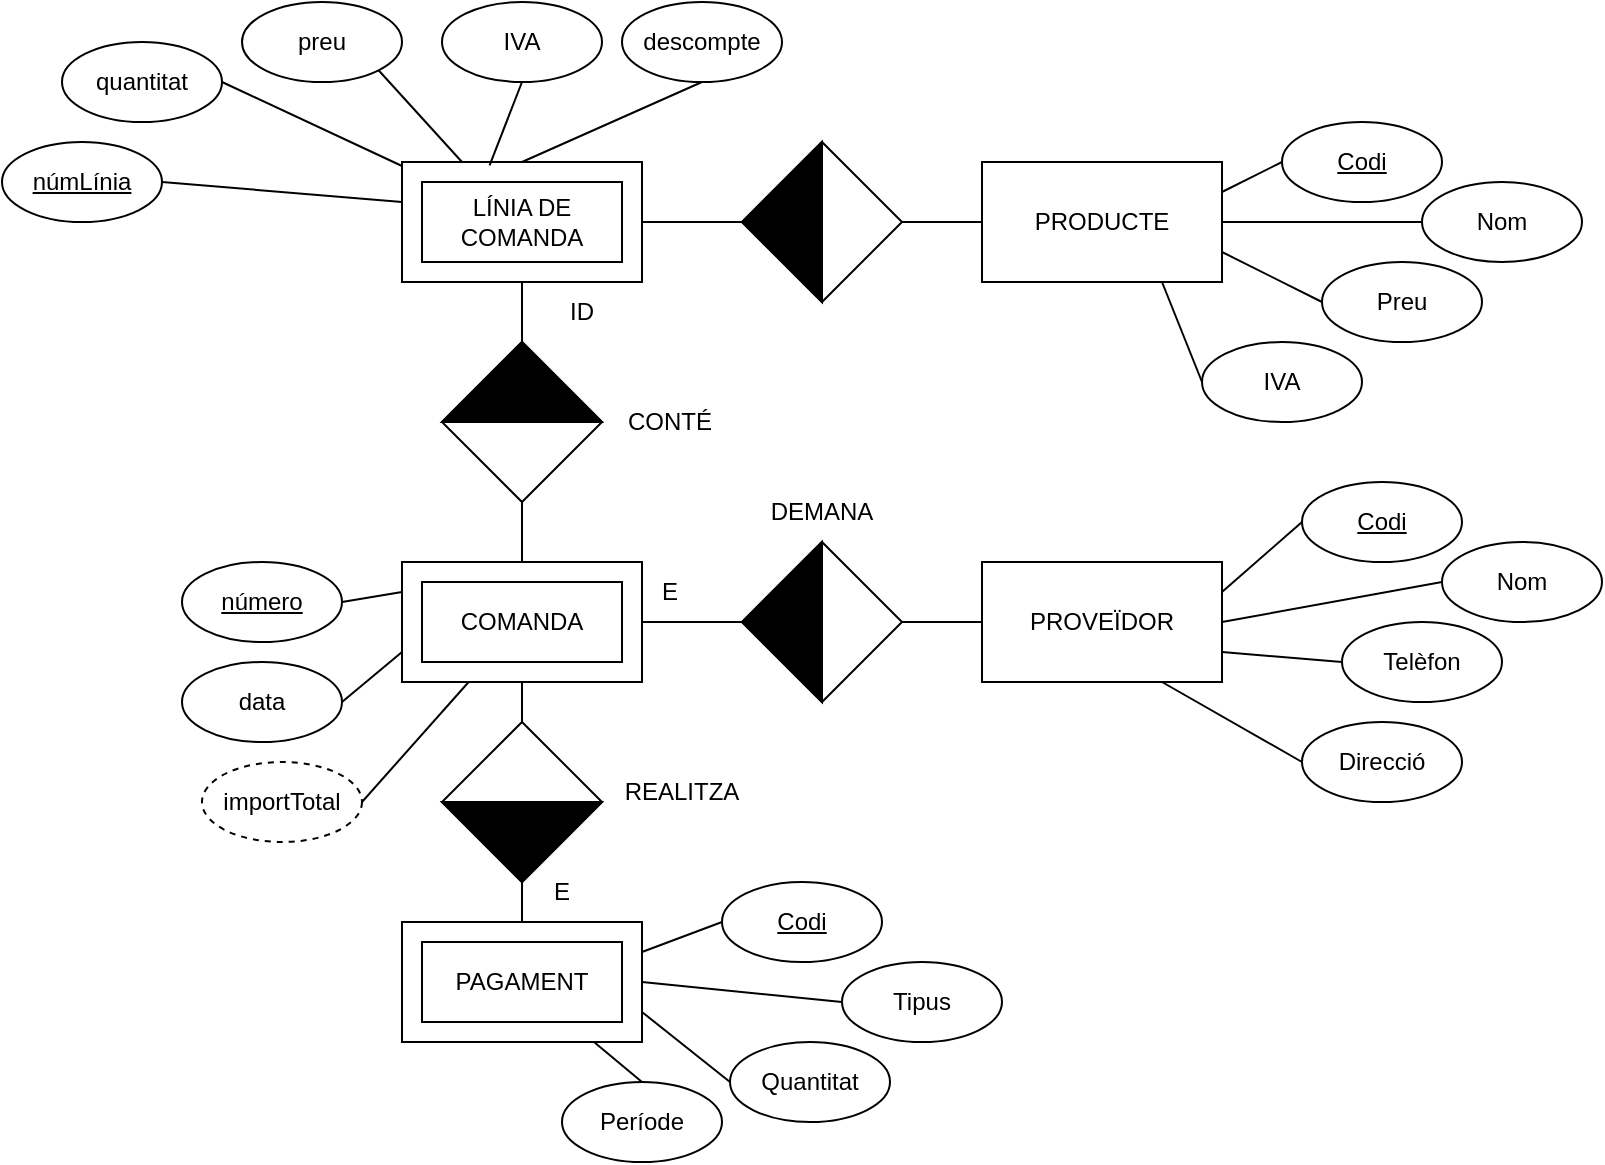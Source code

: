 <mxfile version="20.6.2" type="device"><diagram id="L6C_uM3MvSE7oUhG7hJN" name="Página-1"><mxGraphModel dx="852" dy="499" grid="1" gridSize="10" guides="1" tooltips="1" connect="1" arrows="1" fold="1" page="1" pageScale="1" pageWidth="827" pageHeight="1169" math="0" shadow="0"><root><mxCell id="0"/><mxCell id="1" parent="0"/><mxCell id="gVZkT2yoHnU3tRmZuqAz-2" value="PEDIDO" style="rounded=0;whiteSpace=wrap;html=1;" parent="1" vertex="1"><mxGeometry x="250" y="290" width="120" height="60" as="geometry"/></mxCell><mxCell id="gVZkT2yoHnU3tRmZuqAz-3" value="LÍNEA DE&lt;br&gt;PEDIDO" style="rounded=0;whiteSpace=wrap;html=1;" parent="1" vertex="1"><mxGeometry x="250" y="90" width="120" height="60" as="geometry"/></mxCell><mxCell id="gVZkT2yoHnU3tRmZuqAz-7" value="PROVEÏDOR" style="rounded=0;whiteSpace=wrap;html=1;" parent="1" vertex="1"><mxGeometry x="540" y="290" width="120" height="60" as="geometry"/></mxCell><mxCell id="gVZkT2yoHnU3tRmZuqAz-8" value="data" style="ellipse;whiteSpace=wrap;html=1;" parent="1" vertex="1"><mxGeometry x="140" y="340" width="80" height="40" as="geometry"/></mxCell><mxCell id="gVZkT2yoHnU3tRmZuqAz-9" value="quantitat" style="ellipse;whiteSpace=wrap;html=1;" parent="1" vertex="1"><mxGeometry x="80" y="30" width="80" height="40" as="geometry"/></mxCell><mxCell id="gVZkT2yoHnU3tRmZuqAz-10" value="preu" style="ellipse;whiteSpace=wrap;html=1;" parent="1" vertex="1"><mxGeometry x="170" y="10" width="80" height="40" as="geometry"/></mxCell><mxCell id="gVZkT2yoHnU3tRmZuqAz-11" value="númLínia" style="ellipse;whiteSpace=wrap;html=1;horizontal=1;fontStyle=4" parent="1" vertex="1"><mxGeometry x="50" y="80" width="80" height="40" as="geometry"/></mxCell><mxCell id="gVZkT2yoHnU3tRmZuqAz-12" value="IVA" style="ellipse;whiteSpace=wrap;html=1;" parent="1" vertex="1"><mxGeometry x="270" y="10" width="80" height="40" as="geometry"/></mxCell><mxCell id="gVZkT2yoHnU3tRmZuqAz-17" value="" style="endArrow=none;html=1;rounded=0;entryX=0.5;entryY=0;entryDx=0;entryDy=0;exitX=0.5;exitY=1;exitDx=0;exitDy=0;startArrow=none;" parent="1" source="gVZkT2yoHnU3tRmZuqAz-18" target="gVZkT2yoHnU3tRmZuqAz-75" edge="1"><mxGeometry width="50" height="50" relative="1" as="geometry"><mxPoint x="600" y="150" as="sourcePoint"/><mxPoint x="440" y="310" as="targetPoint"/></mxGeometry></mxCell><mxCell id="gVZkT2yoHnU3tRmZuqAz-19" value="" style="endArrow=none;html=1;rounded=0;exitX=0.5;exitY=0;exitDx=0;exitDy=0;entryX=0.5;entryY=1;entryDx=0;entryDy=0;" parent="1" source="gVZkT2yoHnU3tRmZuqAz-2" target="gVZkT2yoHnU3tRmZuqAz-3" edge="1"><mxGeometry width="50" height="50" relative="1" as="geometry"><mxPoint x="390" y="260" as="sourcePoint"/><mxPoint x="440" y="210" as="targetPoint"/></mxGeometry></mxCell><mxCell id="gVZkT2yoHnU3tRmZuqAz-20" value="" style="rhombus;whiteSpace=wrap;html=1;fillColor=#FFFFFF;" parent="1" vertex="1"><mxGeometry x="270" y="180" width="80" height="80" as="geometry"/></mxCell><mxCell id="gVZkT2yoHnU3tRmZuqAz-21" value="" style="triangle;whiteSpace=wrap;html=1;fillColor=#000000;direction=north;" parent="1" vertex="1"><mxGeometry x="270" y="180" width="80" height="40" as="geometry"/></mxCell><mxCell id="gVZkT2yoHnU3tRmZuqAz-22" value="" style="endArrow=none;html=1;rounded=0;exitX=1;exitY=0.5;exitDx=0;exitDy=0;entryX=0;entryY=0.5;entryDx=0;entryDy=0;startArrow=none;" parent="1" source="gVZkT2yoHnU3tRmZuqAz-23" target="gVZkT2yoHnU3tRmZuqAz-7" edge="1"><mxGeometry width="50" height="50" relative="1" as="geometry"><mxPoint x="390" y="260" as="sourcePoint"/><mxPoint x="440" y="210" as="targetPoint"/></mxGeometry></mxCell><mxCell id="gVZkT2yoHnU3tRmZuqAz-23" value="" style="rhombus;whiteSpace=wrap;html=1;fillColor=#FFFFFF;" parent="1" vertex="1"><mxGeometry x="420" y="280" width="80" height="80" as="geometry"/></mxCell><mxCell id="gVZkT2yoHnU3tRmZuqAz-24" value="" style="endArrow=none;html=1;rounded=0;exitX=1;exitY=0.5;exitDx=0;exitDy=0;entryX=0;entryY=0.5;entryDx=0;entryDy=0;" parent="1" source="gVZkT2yoHnU3tRmZuqAz-2" target="gVZkT2yoHnU3tRmZuqAz-23" edge="1"><mxGeometry width="50" height="50" relative="1" as="geometry"><mxPoint x="370" y="320" as="sourcePoint"/><mxPoint x="540" y="320" as="targetPoint"/></mxGeometry></mxCell><mxCell id="gVZkT2yoHnU3tRmZuqAz-25" value="" style="triangle;whiteSpace=wrap;html=1;fillColor=#000000;direction=west;" parent="1" vertex="1"><mxGeometry x="420" y="280" width="40" height="80" as="geometry"/></mxCell><mxCell id="gVZkT2yoHnU3tRmZuqAz-30" value="" style="endArrow=none;html=1;rounded=0;exitX=0;exitY=0.75;exitDx=0;exitDy=0;entryX=1;entryY=0.5;entryDx=0;entryDy=0;" parent="1" source="gVZkT2yoHnU3tRmZuqAz-2" target="gVZkT2yoHnU3tRmZuqAz-8" edge="1"><mxGeometry width="50" height="50" relative="1" as="geometry"><mxPoint x="390" y="370" as="sourcePoint"/><mxPoint x="440" y="320" as="targetPoint"/></mxGeometry></mxCell><mxCell id="gVZkT2yoHnU3tRmZuqAz-33" value="" style="endArrow=none;html=1;rounded=0;exitX=1;exitY=0.5;exitDx=0;exitDy=0;" parent="1" source="gVZkT2yoHnU3tRmZuqAz-9" target="gVZkT2yoHnU3tRmZuqAz-3" edge="1"><mxGeometry width="50" height="50" relative="1" as="geometry"><mxPoint x="390" y="170" as="sourcePoint"/><mxPoint x="440" y="120" as="targetPoint"/></mxGeometry></mxCell><mxCell id="gVZkT2yoHnU3tRmZuqAz-35" value="" style="endArrow=none;html=1;rounded=0;entryX=0.365;entryY=0.028;entryDx=0;entryDy=0;exitX=0.5;exitY=1;exitDx=0;exitDy=0;entryPerimeter=0;" parent="1" source="gVZkT2yoHnU3tRmZuqAz-12" target="gVZkT2yoHnU3tRmZuqAz-3" edge="1"><mxGeometry width="50" height="50" relative="1" as="geometry"><mxPoint x="160" y="130" as="sourcePoint"/><mxPoint x="260" y="130" as="targetPoint"/></mxGeometry></mxCell><mxCell id="gVZkT2yoHnU3tRmZuqAz-36" value="" style="endArrow=none;html=1;rounded=0;entryX=0;entryY=0.333;entryDx=0;entryDy=0;exitX=1;exitY=0.5;exitDx=0;exitDy=0;entryPerimeter=0;" parent="1" source="gVZkT2yoHnU3tRmZuqAz-11" target="gVZkT2yoHnU3tRmZuqAz-3" edge="1"><mxGeometry width="50" height="50" relative="1" as="geometry"><mxPoint x="230" y="100" as="sourcePoint"/><mxPoint x="260" y="115" as="targetPoint"/></mxGeometry></mxCell><mxCell id="gVZkT2yoHnU3tRmZuqAz-37" value="" style="endArrow=none;html=1;rounded=0;entryX=0.25;entryY=0;entryDx=0;entryDy=0;exitX=1;exitY=1;exitDx=0;exitDy=0;" parent="1" source="gVZkT2yoHnU3tRmZuqAz-10" target="gVZkT2yoHnU3tRmZuqAz-3" edge="1"><mxGeometry width="50" height="50" relative="1" as="geometry"><mxPoint x="218.284" y="64.142" as="sourcePoint"/><mxPoint x="260" y="100" as="targetPoint"/></mxGeometry></mxCell><mxCell id="gVZkT2yoHnU3tRmZuqAz-41" value="número" style="ellipse;whiteSpace=wrap;html=1;fontStyle=4" parent="1" vertex="1"><mxGeometry x="140" y="290" width="80" height="40" as="geometry"/></mxCell><mxCell id="gVZkT2yoHnU3tRmZuqAz-42" value="" style="endArrow=none;html=1;rounded=0;exitX=0;exitY=0.25;exitDx=0;exitDy=0;entryX=1;entryY=0.5;entryDx=0;entryDy=0;" parent="1" source="gVZkT2yoHnU3tRmZuqAz-2" target="gVZkT2yoHnU3tRmZuqAz-41" edge="1"><mxGeometry width="50" height="50" relative="1" as="geometry"><mxPoint x="260" y="345" as="sourcePoint"/><mxPoint x="220" y="380" as="targetPoint"/></mxGeometry></mxCell><mxCell id="gVZkT2yoHnU3tRmZuqAz-46" value="Codi" style="ellipse;whiteSpace=wrap;html=1;fontStyle=4" parent="1" vertex="1"><mxGeometry x="700" y="250" width="80" height="40" as="geometry"/></mxCell><mxCell id="gVZkT2yoHnU3tRmZuqAz-47" value="" style="endArrow=none;html=1;rounded=0;exitX=1;exitY=0.25;exitDx=0;exitDy=0;entryX=0;entryY=0.5;entryDx=0;entryDy=0;" parent="1" source="gVZkT2yoHnU3tRmZuqAz-7" target="gVZkT2yoHnU3tRmZuqAz-46" edge="1"><mxGeometry width="50" height="50" relative="1" as="geometry"><mxPoint x="390" y="170" as="sourcePoint"/><mxPoint x="440" y="120" as="targetPoint"/></mxGeometry></mxCell><mxCell id="gVZkT2yoHnU3tRmZuqAz-48" value="Nom" style="ellipse;whiteSpace=wrap;html=1;fontStyle=0" parent="1" vertex="1"><mxGeometry x="770" y="280" width="80" height="40" as="geometry"/></mxCell><mxCell id="gVZkT2yoHnU3tRmZuqAz-49" value="" style="endArrow=none;html=1;rounded=0;exitX=1;exitY=0.5;exitDx=0;exitDy=0;entryX=0;entryY=0.5;entryDx=0;entryDy=0;" parent="1" source="gVZkT2yoHnU3tRmZuqAz-7" target="gVZkT2yoHnU3tRmZuqAz-48" edge="1"><mxGeometry width="50" height="50" relative="1" as="geometry"><mxPoint x="670" y="315" as="sourcePoint"/><mxPoint x="710" y="280" as="targetPoint"/></mxGeometry></mxCell><mxCell id="gVZkT2yoHnU3tRmZuqAz-50" value="" style="endArrow=none;html=1;rounded=0;exitX=1;exitY=0.75;exitDx=0;exitDy=0;entryX=0;entryY=0.5;entryDx=0;entryDy=0;" parent="1" source="gVZkT2yoHnU3tRmZuqAz-7" target="gVZkT2yoHnU3tRmZuqAz-51" edge="1"><mxGeometry width="50" height="50" relative="1" as="geometry"><mxPoint x="670" y="330" as="sourcePoint"/><mxPoint x="720" y="335" as="targetPoint"/></mxGeometry></mxCell><mxCell id="gVZkT2yoHnU3tRmZuqAz-51" value="Telèfon" style="ellipse;whiteSpace=wrap;html=1;fontStyle=0" parent="1" vertex="1"><mxGeometry x="720" y="320" width="80" height="40" as="geometry"/></mxCell><mxCell id="gVZkT2yoHnU3tRmZuqAz-52" value="Direcció" style="ellipse;whiteSpace=wrap;html=1;fontStyle=0" parent="1" vertex="1"><mxGeometry x="700" y="370" width="80" height="40" as="geometry"/></mxCell><mxCell id="gVZkT2yoHnU3tRmZuqAz-53" value="" style="endArrow=none;html=1;rounded=0;exitX=0.75;exitY=1;exitDx=0;exitDy=0;entryX=0;entryY=0.5;entryDx=0;entryDy=0;" parent="1" source="gVZkT2yoHnU3tRmZuqAz-7" target="gVZkT2yoHnU3tRmZuqAz-52" edge="1"><mxGeometry width="50" height="50" relative="1" as="geometry"><mxPoint x="670" y="345" as="sourcePoint"/><mxPoint x="730" y="350" as="targetPoint"/></mxGeometry></mxCell><mxCell id="gVZkT2yoHnU3tRmZuqAz-57" value="descompte" style="ellipse;whiteSpace=wrap;html=1;" parent="1" vertex="1"><mxGeometry x="360" y="10" width="80" height="40" as="geometry"/></mxCell><mxCell id="gVZkT2yoHnU3tRmZuqAz-65" value="LÍNIA DE&lt;br&gt;COMANDA" style="rounded=0;whiteSpace=wrap;html=1;" parent="1" vertex="1"><mxGeometry x="260" y="100" width="100" height="40" as="geometry"/></mxCell><mxCell id="gVZkT2yoHnU3tRmZuqAz-66" value="ID" style="text;html=1;strokeColor=none;fillColor=none;align=center;verticalAlign=middle;whiteSpace=wrap;rounded=0;" parent="1" vertex="1"><mxGeometry x="310" y="150" width="60" height="30" as="geometry"/></mxCell><mxCell id="gVZkT2yoHnU3tRmZuqAz-73" value="importTotal" style="ellipse;whiteSpace=wrap;html=1;dashed=1;" parent="1" vertex="1"><mxGeometry x="150" y="390" width="80" height="40" as="geometry"/></mxCell><mxCell id="gVZkT2yoHnU3tRmZuqAz-74" value="" style="endArrow=none;html=1;rounded=0;entryX=1;entryY=0.5;entryDx=0;entryDy=0;" parent="1" source="gVZkT2yoHnU3tRmZuqAz-2" target="gVZkT2yoHnU3tRmZuqAz-73" edge="1"><mxGeometry width="50" height="50" relative="1" as="geometry"><mxPoint x="260" y="345" as="sourcePoint"/><mxPoint x="230" y="370" as="targetPoint"/></mxGeometry></mxCell><mxCell id="gVZkT2yoHnU3tRmZuqAz-75" value="PAGO" style="rounded=0;whiteSpace=wrap;html=1;" parent="1" vertex="1"><mxGeometry x="250" y="470" width="120" height="60" as="geometry"/></mxCell><mxCell id="gVZkT2yoHnU3tRmZuqAz-18" value="" style="rhombus;whiteSpace=wrap;html=1;fillColor=#FFFFFF;" parent="1" vertex="1"><mxGeometry x="270" y="370" width="80" height="80" as="geometry"/></mxCell><mxCell id="gVZkT2yoHnU3tRmZuqAz-76" value="" style="endArrow=none;html=1;rounded=0;entryX=0.5;entryY=0;entryDx=0;entryDy=0;exitX=0.5;exitY=1;exitDx=0;exitDy=0;" parent="1" source="gVZkT2yoHnU3tRmZuqAz-2" target="gVZkT2yoHnU3tRmZuqAz-18" edge="1"><mxGeometry width="50" height="50" relative="1" as="geometry"><mxPoint x="310" y="350" as="sourcePoint"/><mxPoint x="310" y="470" as="targetPoint"/></mxGeometry></mxCell><mxCell id="gVZkT2yoHnU3tRmZuqAz-31" value="" style="triangle;whiteSpace=wrap;html=1;fillColor=#000000;direction=south;" parent="1" vertex="1"><mxGeometry x="270" y="410" width="80" height="40" as="geometry"/></mxCell><mxCell id="gVZkT2yoHnU3tRmZuqAz-78" value="PAGAMENT" style="rounded=0;whiteSpace=wrap;html=1;" parent="1" vertex="1"><mxGeometry x="260" y="480" width="100" height="40" as="geometry"/></mxCell><mxCell id="gVZkT2yoHnU3tRmZuqAz-79" value="&lt;u&gt;Codi&lt;/u&gt;" style="ellipse;whiteSpace=wrap;html=1;" parent="1" vertex="1"><mxGeometry x="410" y="450" width="80" height="40" as="geometry"/></mxCell><mxCell id="gVZkT2yoHnU3tRmZuqAz-80" value="" style="endArrow=none;html=1;rounded=0;entryX=1;entryY=0.25;entryDx=0;entryDy=0;exitX=0;exitY=0.5;exitDx=0;exitDy=0;" parent="1" source="gVZkT2yoHnU3tRmZuqAz-79" target="gVZkT2yoHnU3tRmZuqAz-75" edge="1"><mxGeometry width="50" height="50" relative="1" as="geometry"><mxPoint x="293.333" y="360" as="sourcePoint"/><mxPoint x="240" y="420" as="targetPoint"/></mxGeometry></mxCell><mxCell id="gVZkT2yoHnU3tRmZuqAz-81" value="Tipus" style="ellipse;whiteSpace=wrap;html=1;fontStyle=0" parent="1" vertex="1"><mxGeometry x="470" y="490" width="80" height="40" as="geometry"/></mxCell><mxCell id="gVZkT2yoHnU3tRmZuqAz-82" value="" style="endArrow=none;html=1;rounded=0;entryX=1;entryY=0.5;entryDx=0;entryDy=0;exitX=0;exitY=0.5;exitDx=0;exitDy=0;" parent="1" source="gVZkT2yoHnU3tRmZuqAz-81" target="gVZkT2yoHnU3tRmZuqAz-75" edge="1"><mxGeometry width="50" height="50" relative="1" as="geometry"><mxPoint x="440" y="480" as="sourcePoint"/><mxPoint x="380" y="495" as="targetPoint"/></mxGeometry></mxCell><mxCell id="gVZkT2yoHnU3tRmZuqAz-85" value="DEMANA" style="text;html=1;strokeColor=none;fillColor=none;align=center;verticalAlign=middle;whiteSpace=wrap;rounded=0;" parent="1" vertex="1"><mxGeometry x="430" y="250" width="60" height="30" as="geometry"/></mxCell><mxCell id="gVZkT2yoHnU3tRmZuqAz-86" value="REALITZA" style="text;html=1;strokeColor=none;fillColor=none;align=center;verticalAlign=middle;whiteSpace=wrap;rounded=0;" parent="1" vertex="1"><mxGeometry x="360" y="390" width="60" height="30" as="geometry"/></mxCell><mxCell id="gVZkT2yoHnU3tRmZuqAz-87" value="CONTÉ" style="text;html=1;strokeColor=none;fillColor=none;align=center;verticalAlign=middle;whiteSpace=wrap;rounded=0;" parent="1" vertex="1"><mxGeometry x="354" y="205" width="60" height="30" as="geometry"/></mxCell><mxCell id="gVZkT2yoHnU3tRmZuqAz-89" value="COMANDA" style="rounded=0;whiteSpace=wrap;html=1;" parent="1" vertex="1"><mxGeometry x="260" y="300" width="100" height="40" as="geometry"/></mxCell><mxCell id="gVZkT2yoHnU3tRmZuqAz-90" value="E" style="text;html=1;strokeColor=none;fillColor=none;align=center;verticalAlign=middle;whiteSpace=wrap;rounded=0;" parent="1" vertex="1"><mxGeometry x="354" y="290" width="60" height="30" as="geometry"/></mxCell><mxCell id="gVZkT2yoHnU3tRmZuqAz-91" value="E" style="text;html=1;strokeColor=none;fillColor=none;align=center;verticalAlign=middle;whiteSpace=wrap;rounded=0;" parent="1" vertex="1"><mxGeometry x="300" y="440" width="60" height="30" as="geometry"/></mxCell><mxCell id="gVZkT2yoHnU3tRmZuqAz-92" value="Quantitat" style="ellipse;whiteSpace=wrap;html=1;" parent="1" vertex="1"><mxGeometry x="414" y="530" width="80" height="40" as="geometry"/></mxCell><mxCell id="gVZkT2yoHnU3tRmZuqAz-93" value="Període" style="ellipse;whiteSpace=wrap;html=1;" parent="1" vertex="1"><mxGeometry x="330" y="550" width="80" height="40" as="geometry"/></mxCell><mxCell id="gVZkT2yoHnU3tRmZuqAz-94" value="" style="endArrow=none;html=1;rounded=0;entryX=1;entryY=0.75;entryDx=0;entryDy=0;exitX=0;exitY=0.5;exitDx=0;exitDy=0;" parent="1" source="gVZkT2yoHnU3tRmZuqAz-92" target="gVZkT2yoHnU3tRmZuqAz-75" edge="1"><mxGeometry width="50" height="50" relative="1" as="geometry"><mxPoint x="480" y="520" as="sourcePoint"/><mxPoint x="380" y="510" as="targetPoint"/></mxGeometry></mxCell><mxCell id="gVZkT2yoHnU3tRmZuqAz-95" value="" style="endArrow=none;html=1;rounded=0;exitX=0.5;exitY=0;exitDx=0;exitDy=0;" parent="1" source="gVZkT2yoHnU3tRmZuqAz-93" target="gVZkT2yoHnU3tRmZuqAz-75" edge="1"><mxGeometry width="50" height="50" relative="1" as="geometry"><mxPoint x="420" y="550" as="sourcePoint"/><mxPoint x="380" y="525" as="targetPoint"/></mxGeometry></mxCell><mxCell id="gVZkT2yoHnU3tRmZuqAz-96" value="" style="endArrow=none;html=1;rounded=0;entryX=0.5;entryY=0;entryDx=0;entryDy=0;exitX=0.5;exitY=1;exitDx=0;exitDy=0;" parent="1" source="gVZkT2yoHnU3tRmZuqAz-57" target="gVZkT2yoHnU3tRmZuqAz-3" edge="1"><mxGeometry width="50" height="50" relative="1" as="geometry"><mxPoint x="208.284" y="24.142" as="sourcePoint"/><mxPoint x="290" y="100" as="targetPoint"/></mxGeometry></mxCell><mxCell id="gVZkT2yoHnU3tRmZuqAz-98" value="PRODUCTE" style="rounded=0;whiteSpace=wrap;html=1;" parent="1" vertex="1"><mxGeometry x="540" y="90" width="120" height="60" as="geometry"/></mxCell><mxCell id="gVZkT2yoHnU3tRmZuqAz-99" value="" style="endArrow=none;html=1;rounded=0;entryX=1;entryY=0.5;entryDx=0;entryDy=0;exitX=0;exitY=0.5;exitDx=0;exitDy=0;" parent="1" source="gVZkT2yoHnU3tRmZuqAz-98" target="gVZkT2yoHnU3tRmZuqAz-3" edge="1"><mxGeometry width="50" height="50" relative="1" as="geometry"><mxPoint x="330" y="320" as="sourcePoint"/><mxPoint x="380" y="270" as="targetPoint"/></mxGeometry></mxCell><mxCell id="gVZkT2yoHnU3tRmZuqAz-100" value="" style="rhombus;whiteSpace=wrap;html=1;fillColor=#FFFFFF;" parent="1" vertex="1"><mxGeometry x="420" y="80" width="80" height="80" as="geometry"/></mxCell><mxCell id="gVZkT2yoHnU3tRmZuqAz-101" value="Codi" style="ellipse;whiteSpace=wrap;html=1;fontStyle=4" parent="1" vertex="1"><mxGeometry x="690" y="70" width="80" height="40" as="geometry"/></mxCell><mxCell id="gVZkT2yoHnU3tRmZuqAz-102" value="Nom" style="ellipse;whiteSpace=wrap;html=1;" parent="1" vertex="1"><mxGeometry x="760" y="100" width="80" height="40" as="geometry"/></mxCell><mxCell id="gVZkT2yoHnU3tRmZuqAz-103" value="Preu" style="ellipse;whiteSpace=wrap;html=1;" parent="1" vertex="1"><mxGeometry x="710" y="140" width="80" height="40" as="geometry"/></mxCell><mxCell id="gVZkT2yoHnU3tRmZuqAz-104" value="IVA" style="ellipse;whiteSpace=wrap;html=1;" parent="1" vertex="1"><mxGeometry x="650" y="180" width="80" height="40" as="geometry"/></mxCell><mxCell id="gVZkT2yoHnU3tRmZuqAz-105" value="" style="endArrow=none;html=1;rounded=0;entryX=1;entryY=0.25;entryDx=0;entryDy=0;exitX=0;exitY=0.5;exitDx=0;exitDy=0;" parent="1" source="gVZkT2yoHnU3tRmZuqAz-101" target="gVZkT2yoHnU3tRmZuqAz-98" edge="1"><mxGeometry width="50" height="50" relative="1" as="geometry"><mxPoint x="330" y="320" as="sourcePoint"/><mxPoint x="380" y="270" as="targetPoint"/></mxGeometry></mxCell><mxCell id="gVZkT2yoHnU3tRmZuqAz-106" value="" style="endArrow=none;html=1;rounded=0;entryX=1;entryY=0.5;entryDx=0;entryDy=0;exitX=0;exitY=0.5;exitDx=0;exitDy=0;" parent="1" source="gVZkT2yoHnU3tRmZuqAz-102" target="gVZkT2yoHnU3tRmZuqAz-98" edge="1"><mxGeometry width="50" height="50" relative="1" as="geometry"><mxPoint x="710" y="90" as="sourcePoint"/><mxPoint x="670" y="115.0" as="targetPoint"/></mxGeometry></mxCell><mxCell id="gVZkT2yoHnU3tRmZuqAz-108" value="" style="endArrow=none;html=1;rounded=0;entryX=1;entryY=0.75;entryDx=0;entryDy=0;exitX=0;exitY=0.5;exitDx=0;exitDy=0;" parent="1" source="gVZkT2yoHnU3tRmZuqAz-103" target="gVZkT2yoHnU3tRmZuqAz-98" edge="1"><mxGeometry width="50" height="50" relative="1" as="geometry"><mxPoint x="700" y="100" as="sourcePoint"/><mxPoint x="670" y="115" as="targetPoint"/></mxGeometry></mxCell><mxCell id="gVZkT2yoHnU3tRmZuqAz-109" value="" style="endArrow=none;html=1;rounded=0;exitX=0.75;exitY=1;exitDx=0;exitDy=0;entryX=0;entryY=0.5;entryDx=0;entryDy=0;" parent="1" source="gVZkT2yoHnU3tRmZuqAz-98" target="gVZkT2yoHnU3tRmZuqAz-104" edge="1"><mxGeometry width="50" height="50" relative="1" as="geometry"><mxPoint x="480" y="200" as="sourcePoint"/><mxPoint x="530" y="150" as="targetPoint"/></mxGeometry></mxCell><mxCell id="gVZkT2yoHnU3tRmZuqAz-110" value="" style="triangle;whiteSpace=wrap;html=1;fillColor=#000000;direction=west;" parent="1" vertex="1"><mxGeometry x="420" y="80" width="40" height="80" as="geometry"/></mxCell></root></mxGraphModel></diagram></mxfile>